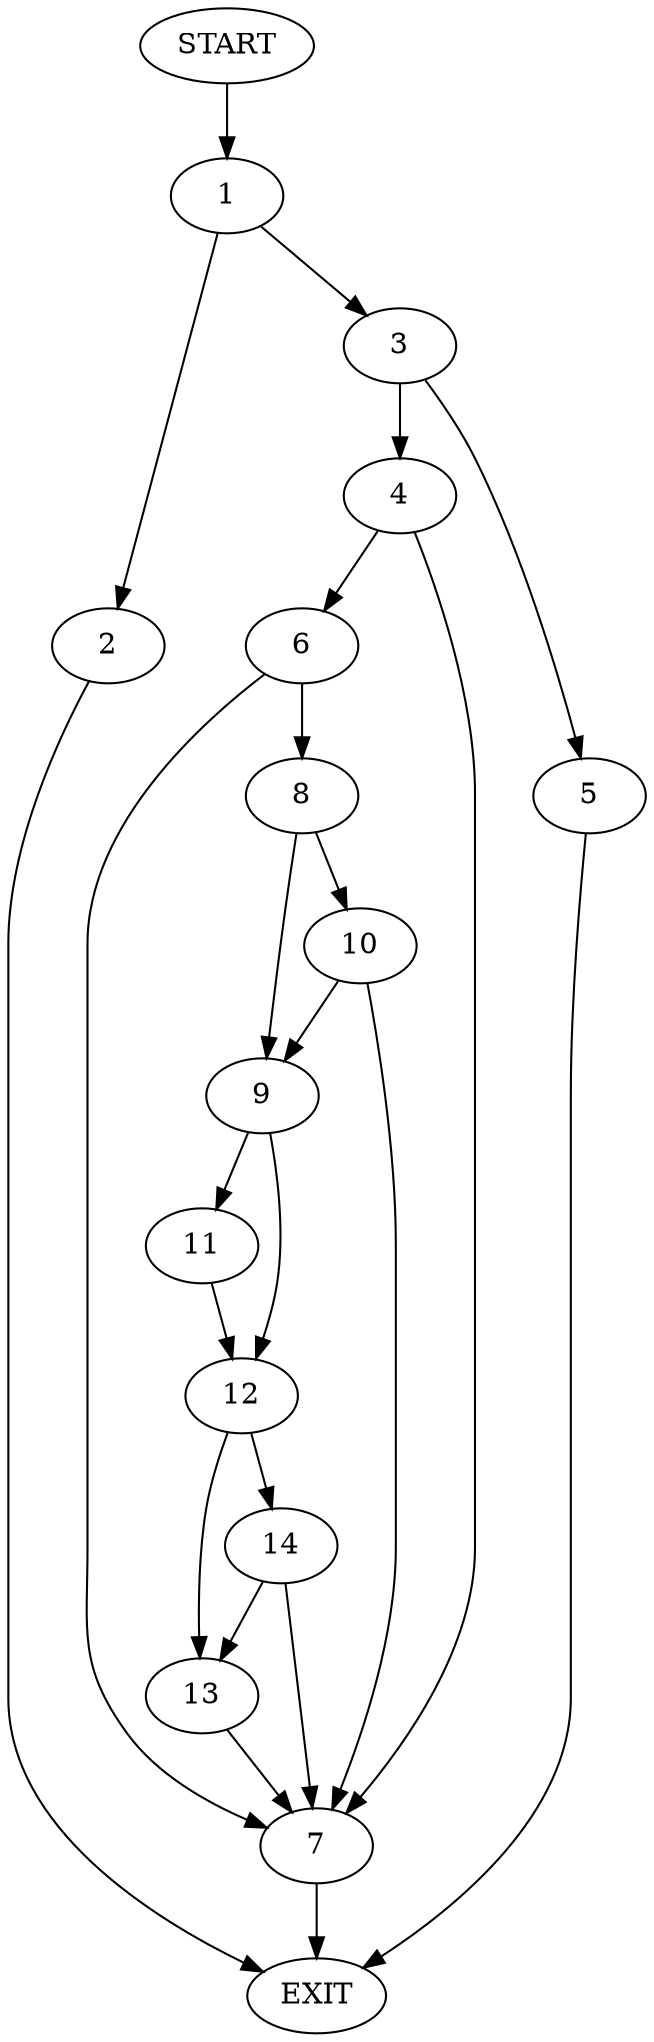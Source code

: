 digraph {
0 [label="START"]
15 [label="EXIT"]
0 -> 1
1 -> 2
1 -> 3
2 -> 15
3 -> 4
3 -> 5
4 -> 6
4 -> 7
5 -> 15
6 -> 8
6 -> 7
7 -> 15
8 -> 9
8 -> 10
10 -> 9
10 -> 7
9 -> 11
9 -> 12
12 -> 13
12 -> 14
11 -> 12
14 -> 13
14 -> 7
13 -> 7
}
